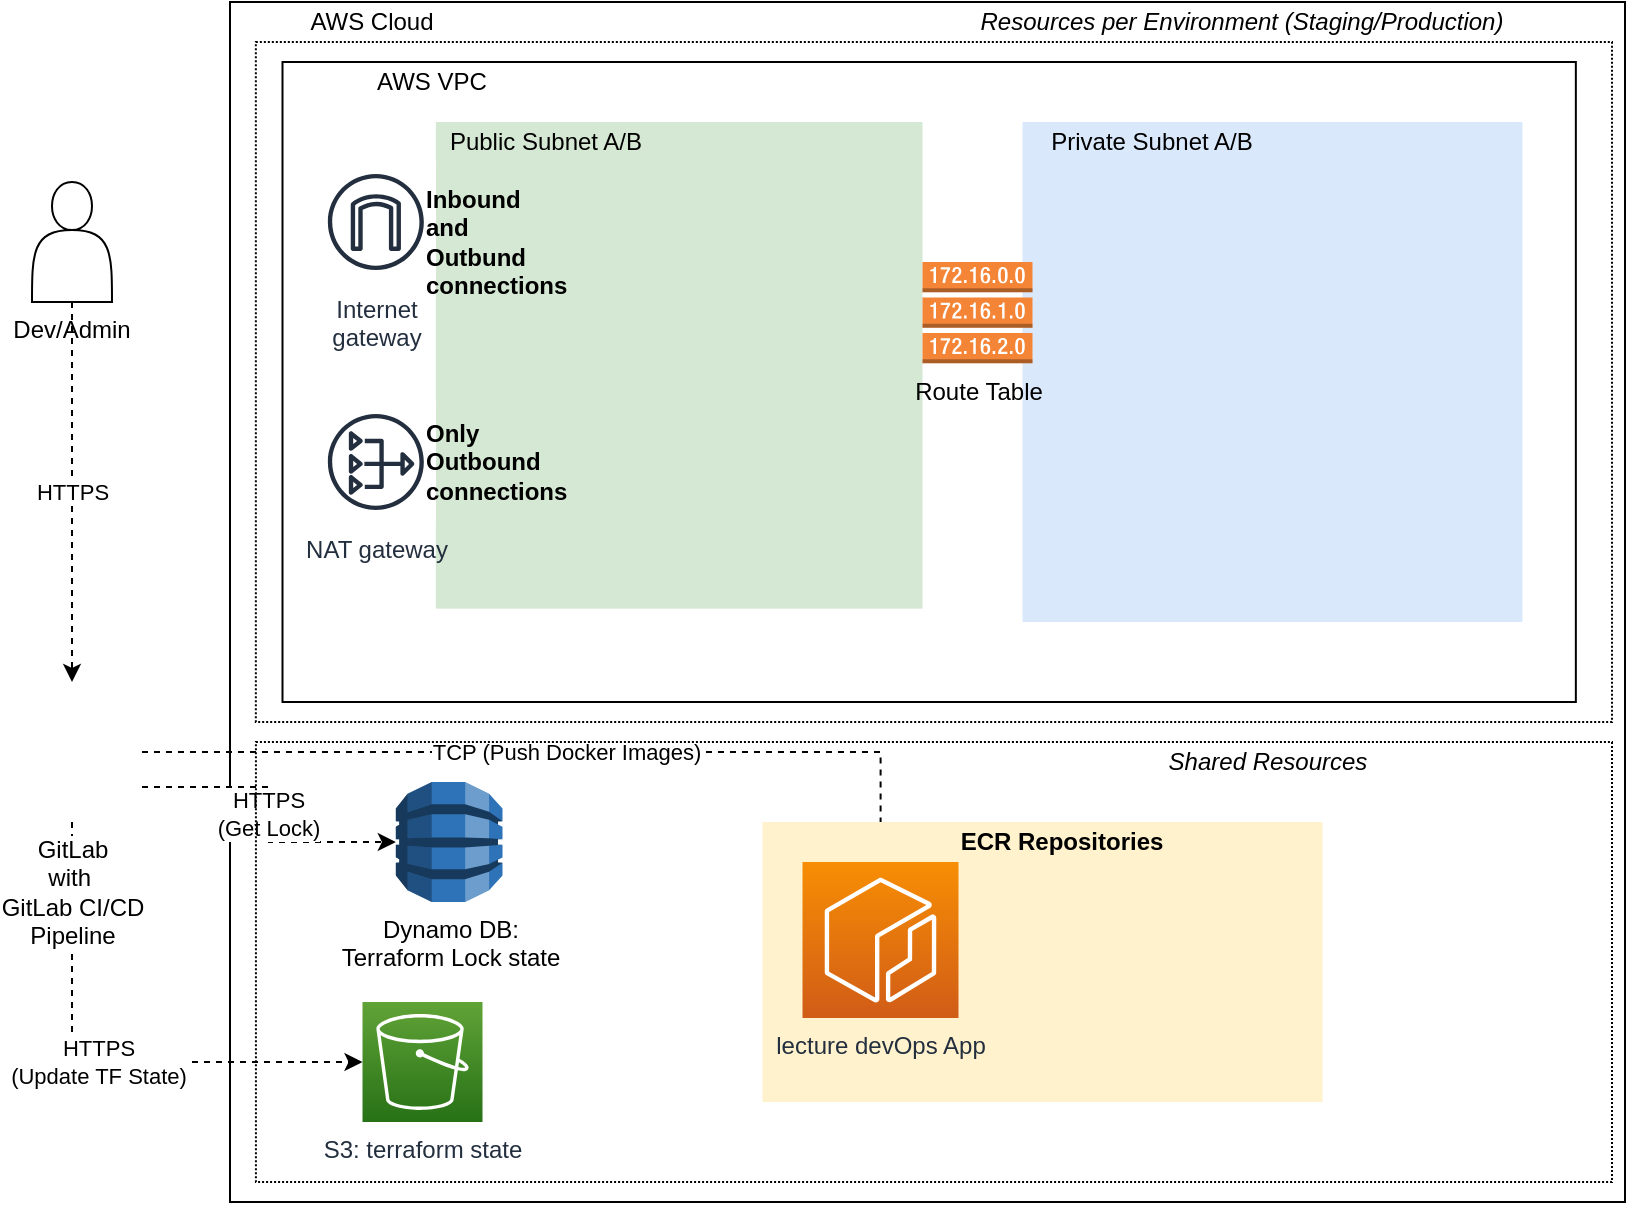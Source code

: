 <mxfile version="14.4.8" type="device"><diagram id="Ge1qWhla5wbJbY7Vf9Yl" name="Page-1"><mxGraphModel dx="1069" dy="563" grid="1" gridSize="10" guides="1" tooltips="1" connect="1" arrows="1" fold="1" page="1" pageScale="1" pageWidth="827" pageHeight="1169" math="0" shadow="0"><root><mxCell id="0"/><mxCell id="1" parent="0"/><mxCell id="zAsDHEAjzc-L75QnJx3s-24" value="" style="rounded=0;whiteSpace=wrap;html=1;gradientColor=#ffffff;align=center;dashed=1;" vertex="1" parent="1"><mxGeometry x="140.25" y="30" width="675" height="350" as="geometry"/></mxCell><mxCell id="zAsDHEAjzc-L75QnJx3s-10" value="" style="rounded=0;whiteSpace=wrap;html=1;align=center;" vertex="1" parent="1"><mxGeometry x="129" y="10" width="697.5" height="600" as="geometry"/></mxCell><mxCell id="zAsDHEAjzc-L75QnJx3s-1" value="" style="rounded=0;whiteSpace=wrap;html=1;" vertex="1" parent="1"><mxGeometry x="155.25" y="40" width="646.67" height="320" as="geometry"/></mxCell><mxCell id="zAsDHEAjzc-L75QnJx3s-2" value="AWS VPC" style="text;html=1;strokeColor=none;fillColor=none;align=center;verticalAlign=middle;whiteSpace=wrap;rounded=0;" vertex="1" parent="1"><mxGeometry x="195.25" y="40" width="70" height="20" as="geometry"/></mxCell><mxCell id="zAsDHEAjzc-L75QnJx3s-3" value="" style="whiteSpace=wrap;html=1;aspect=fixed;fillColor=#d5e8d4;strokeColor=none;" vertex="1" parent="1"><mxGeometry x="231.92" y="70" width="243.33" height="243.33" as="geometry"/></mxCell><mxCell id="zAsDHEAjzc-L75QnJx3s-4" value="" style="whiteSpace=wrap;html=1;aspect=fixed;fillColor=#dae8fc;strokeColor=none;" vertex="1" parent="1"><mxGeometry x="525.25" y="70" width="250" height="250" as="geometry"/></mxCell><mxCell id="zAsDHEAjzc-L75QnJx3s-5" value="Public Subnet A/B" style="text;html=1;strokeColor=none;fillColor=none;align=center;verticalAlign=middle;whiteSpace=wrap;rounded=0;" vertex="1" parent="1"><mxGeometry x="231.92" y="70" width="110" height="20" as="geometry"/></mxCell><mxCell id="zAsDHEAjzc-L75QnJx3s-6" value="Private Subnet A/B" style="text;html=1;strokeColor=none;fillColor=none;align=center;verticalAlign=middle;whiteSpace=wrap;rounded=0;" vertex="1" parent="1"><mxGeometry x="535.25" y="70" width="110" height="20" as="geometry"/></mxCell><mxCell id="zAsDHEAjzc-L75QnJx3s-7" value="Dev/Admin" style="shape=actor;whiteSpace=wrap;html=1;align=center;labelPosition=center;verticalLabelPosition=bottom;verticalAlign=top;" vertex="1" parent="1"><mxGeometry x="30" y="100" width="40" height="60" as="geometry"/></mxCell><mxCell id="zAsDHEAjzc-L75QnJx3s-28" value="HTTPS&lt;br&gt;(Get Lock)" style="edgeStyle=orthogonalEdgeStyle;rounded=0;orthogonalLoop=1;jettySize=auto;html=1;exitX=1;exitY=0.75;exitDx=0;exitDy=0;dashed=1;" edge="1" parent="1" source="zAsDHEAjzc-L75QnJx3s-8" target="zAsDHEAjzc-L75QnJx3s-13"><mxGeometry relative="1" as="geometry"/></mxCell><mxCell id="zAsDHEAjzc-L75QnJx3s-30" value="TCP (Push Docker Images)" style="edgeStyle=orthogonalEdgeStyle;rounded=0;orthogonalLoop=1;jettySize=auto;html=1;exitX=1;exitY=0.5;exitDx=0;exitDy=0;dashed=1;" edge="1" parent="1" source="zAsDHEAjzc-L75QnJx3s-8" target="zAsDHEAjzc-L75QnJx3s-22"><mxGeometry relative="1" as="geometry"/></mxCell><mxCell id="zAsDHEAjzc-L75QnJx3s-31" value="HTTPS&lt;br&gt;(Update TF State)" style="edgeStyle=orthogonalEdgeStyle;rounded=0;orthogonalLoop=1;jettySize=auto;html=1;exitX=0.5;exitY=1;exitDx=0;exitDy=0;entryX=0;entryY=0.5;entryDx=0;entryDy=0;entryPerimeter=0;dashed=1;" edge="1" parent="1" source="zAsDHEAjzc-L75QnJx3s-8" target="zAsDHEAjzc-L75QnJx3s-12"><mxGeometry relative="1" as="geometry"/></mxCell><mxCell id="zAsDHEAjzc-L75QnJx3s-8" value="GitLab&lt;br&gt;with&amp;nbsp;&lt;br&gt;GitLab CI/CD&lt;br&gt;Pipeline" style="shape=image;html=1;verticalAlign=top;verticalLabelPosition=bottom;labelBackgroundColor=#ffffff;imageAspect=0;aspect=fixed;image=https://cdn4.iconfinder.com/data/icons/logos-and-brands/512/144_Gitlab_logo_logos-128.png;align=center;" vertex="1" parent="1"><mxGeometry x="15" y="350" width="70" height="70" as="geometry"/></mxCell><mxCell id="zAsDHEAjzc-L75QnJx3s-11" value="AWS Cloud" style="text;html=1;strokeColor=none;fillColor=none;align=center;verticalAlign=middle;whiteSpace=wrap;rounded=0;" vertex="1" parent="1"><mxGeometry x="155.25" y="10" width="90" height="20" as="geometry"/></mxCell><mxCell id="zAsDHEAjzc-L75QnJx3s-12" value="S3: terraform state" style="points=[[0,0,0],[0.25,0,0],[0.5,0,0],[0.75,0,0],[1,0,0],[0,1,0],[0.25,1,0],[0.5,1,0],[0.75,1,0],[1,1,0],[0,0.25,0],[0,0.5,0],[0,0.75,0],[1,0.25,0],[1,0.5,0],[1,0.75,0]];outlineConnect=0;fontColor=#232F3E;gradientColor=#60A337;gradientDirection=north;fillColor=#277116;strokeColor=#ffffff;dashed=0;verticalLabelPosition=bottom;verticalAlign=top;align=center;html=1;fontSize=12;fontStyle=0;aspect=fixed;shape=mxgraph.aws4.resourceIcon;resIcon=mxgraph.aws4.s3;" vertex="1" parent="1"><mxGeometry x="195.25" y="510" width="60" height="60" as="geometry"/></mxCell><mxCell id="zAsDHEAjzc-L75QnJx3s-13" value="Dynamo DB:&lt;br&gt;Terraform Lock state" style="outlineConnect=0;dashed=0;verticalLabelPosition=bottom;verticalAlign=top;align=center;html=1;shape=mxgraph.aws3.dynamo_db;fillColor=#2E73B8;gradientColor=none;" vertex="1" parent="1"><mxGeometry x="211.92" y="400" width="53.33" height="60" as="geometry"/></mxCell><mxCell id="zAsDHEAjzc-L75QnJx3s-14" value="Route Table" style="outlineConnect=0;dashed=0;verticalLabelPosition=bottom;verticalAlign=top;align=center;html=1;shape=mxgraph.aws3.route_table;fillColor=#F58536;gradientColor=none;" vertex="1" parent="1"><mxGeometry x="475.25" y="140" width="55" height="50.6" as="geometry"/></mxCell><mxCell id="zAsDHEAjzc-L75QnJx3s-16" value="Internet&#10;gateway" style="outlineConnect=0;fontColor=#232F3E;gradientColor=none;strokeColor=#232F3E;fillColor=#ffffff;dashed=0;verticalLabelPosition=bottom;verticalAlign=top;align=center;html=1;fontSize=12;fontStyle=0;aspect=fixed;shape=mxgraph.aws4.resourceIcon;resIcon=mxgraph.aws4.internet_gateway;" vertex="1" parent="1"><mxGeometry x="171.92" y="90" width="60" height="60" as="geometry"/></mxCell><mxCell id="zAsDHEAjzc-L75QnJx3s-17" value="NAT gateway" style="outlineConnect=0;fontColor=#232F3E;gradientColor=none;strokeColor=#232F3E;fillColor=#ffffff;dashed=0;verticalLabelPosition=bottom;verticalAlign=top;align=center;html=1;fontSize=12;fontStyle=0;aspect=fixed;shape=mxgraph.aws4.resourceIcon;resIcon=mxgraph.aws4.nat_gateway;" vertex="1" parent="1"><mxGeometry x="171.92" y="210" width="60" height="60" as="geometry"/></mxCell><mxCell id="zAsDHEAjzc-L75QnJx3s-18" value="&lt;b&gt;Inbound and Outbund connections&lt;/b&gt;" style="text;html=1;strokeColor=none;fillColor=none;align=left;verticalAlign=middle;whiteSpace=wrap;rounded=0;" vertex="1" parent="1"><mxGeometry x="225.25" y="120" width="40" height="20" as="geometry"/></mxCell><mxCell id="zAsDHEAjzc-L75QnJx3s-20" value="&lt;b&gt;Only Outbound&lt;br&gt;connections&lt;br&gt;&lt;/b&gt;" style="text;html=1;strokeColor=none;fillColor=none;align=left;verticalAlign=middle;whiteSpace=wrap;rounded=0;" vertex="1" parent="1"><mxGeometry x="225.25" y="200" width="40" height="80" as="geometry"/></mxCell><mxCell id="zAsDHEAjzc-L75QnJx3s-21" value="" style="rounded=0;whiteSpace=wrap;html=1;fillColor=#fff2cc;align=center;strokeColor=none;" vertex="1" parent="1"><mxGeometry x="395.25" y="420" width="280" height="140" as="geometry"/></mxCell><mxCell id="zAsDHEAjzc-L75QnJx3s-22" value="lecture devOps App" style="points=[[0,0,0],[0.25,0,0],[0.5,0,0],[0.75,0,0],[1,0,0],[0,1,0],[0.25,1,0],[0.5,1,0],[0.75,1,0],[1,1,0],[0,0.25,0],[0,0.5,0],[0,0.75,0],[1,0.25,0],[1,0.5,0],[1,0.75,0]];outlineConnect=0;fontColor=#232F3E;gradientColor=#F78E04;gradientDirection=north;fillColor=#D05C17;strokeColor=#ffffff;dashed=0;verticalLabelPosition=bottom;verticalAlign=top;align=center;html=1;fontSize=12;fontStyle=0;aspect=fixed;shape=mxgraph.aws4.resourceIcon;resIcon=mxgraph.aws4.ecr;" vertex="1" parent="1"><mxGeometry x="415.25" y="440" width="78" height="78" as="geometry"/></mxCell><mxCell id="zAsDHEAjzc-L75QnJx3s-23" value="&lt;b&gt;ECR Repositories&lt;/b&gt;" style="text;html=1;strokeColor=none;fillColor=none;align=center;verticalAlign=middle;whiteSpace=wrap;rounded=0;" vertex="1" parent="1"><mxGeometry x="485.25" y="420" width="120" height="20" as="geometry"/></mxCell><mxCell id="zAsDHEAjzc-L75QnJx3s-25" value="HTTPS" style="endArrow=classic;html=1;dashed=1;" edge="1" parent="1" source="zAsDHEAjzc-L75QnJx3s-7" target="zAsDHEAjzc-L75QnJx3s-8"><mxGeometry width="50" height="50" relative="1" as="geometry"><mxPoint x="25" y="240.6" as="sourcePoint"/><mxPoint x="75" y="190.6" as="targetPoint"/></mxGeometry></mxCell><mxCell id="zAsDHEAjzc-L75QnJx3s-34" value="" style="rounded=0;whiteSpace=wrap;html=1;dashed=1;fillColor=none;gradientColor=#ffffff;align=center;glass=0;shadow=0;dashPattern=1 1;" vertex="1" parent="1"><mxGeometry x="141.92" y="30" width="678.08" height="340" as="geometry"/></mxCell><mxCell id="zAsDHEAjzc-L75QnJx3s-35" value="&lt;i&gt;Resources per Environment (Staging/Production)&lt;/i&gt;" style="text;html=1;strokeColor=none;fillColor=none;align=center;verticalAlign=middle;whiteSpace=wrap;rounded=0;dashed=1;" vertex="1" parent="1"><mxGeometry x="480" y="10" width="310" height="20" as="geometry"/></mxCell><mxCell id="zAsDHEAjzc-L75QnJx3s-36" value="" style="rounded=0;whiteSpace=wrap;html=1;dashed=1;fillColor=none;gradientColor=#ffffff;align=center;glass=0;shadow=0;dashPattern=1 1;" vertex="1" parent="1"><mxGeometry x="141.96" y="380" width="678.04" height="220" as="geometry"/></mxCell><mxCell id="zAsDHEAjzc-L75QnJx3s-38" value="&lt;i&gt;Shared Resources&lt;/i&gt;" style="text;html=1;strokeColor=none;fillColor=none;align=center;verticalAlign=middle;whiteSpace=wrap;rounded=0;dashed=1;" vertex="1" parent="1"><mxGeometry x="493.25" y="380" width="310" height="20" as="geometry"/></mxCell></root></mxGraphModel></diagram></mxfile>